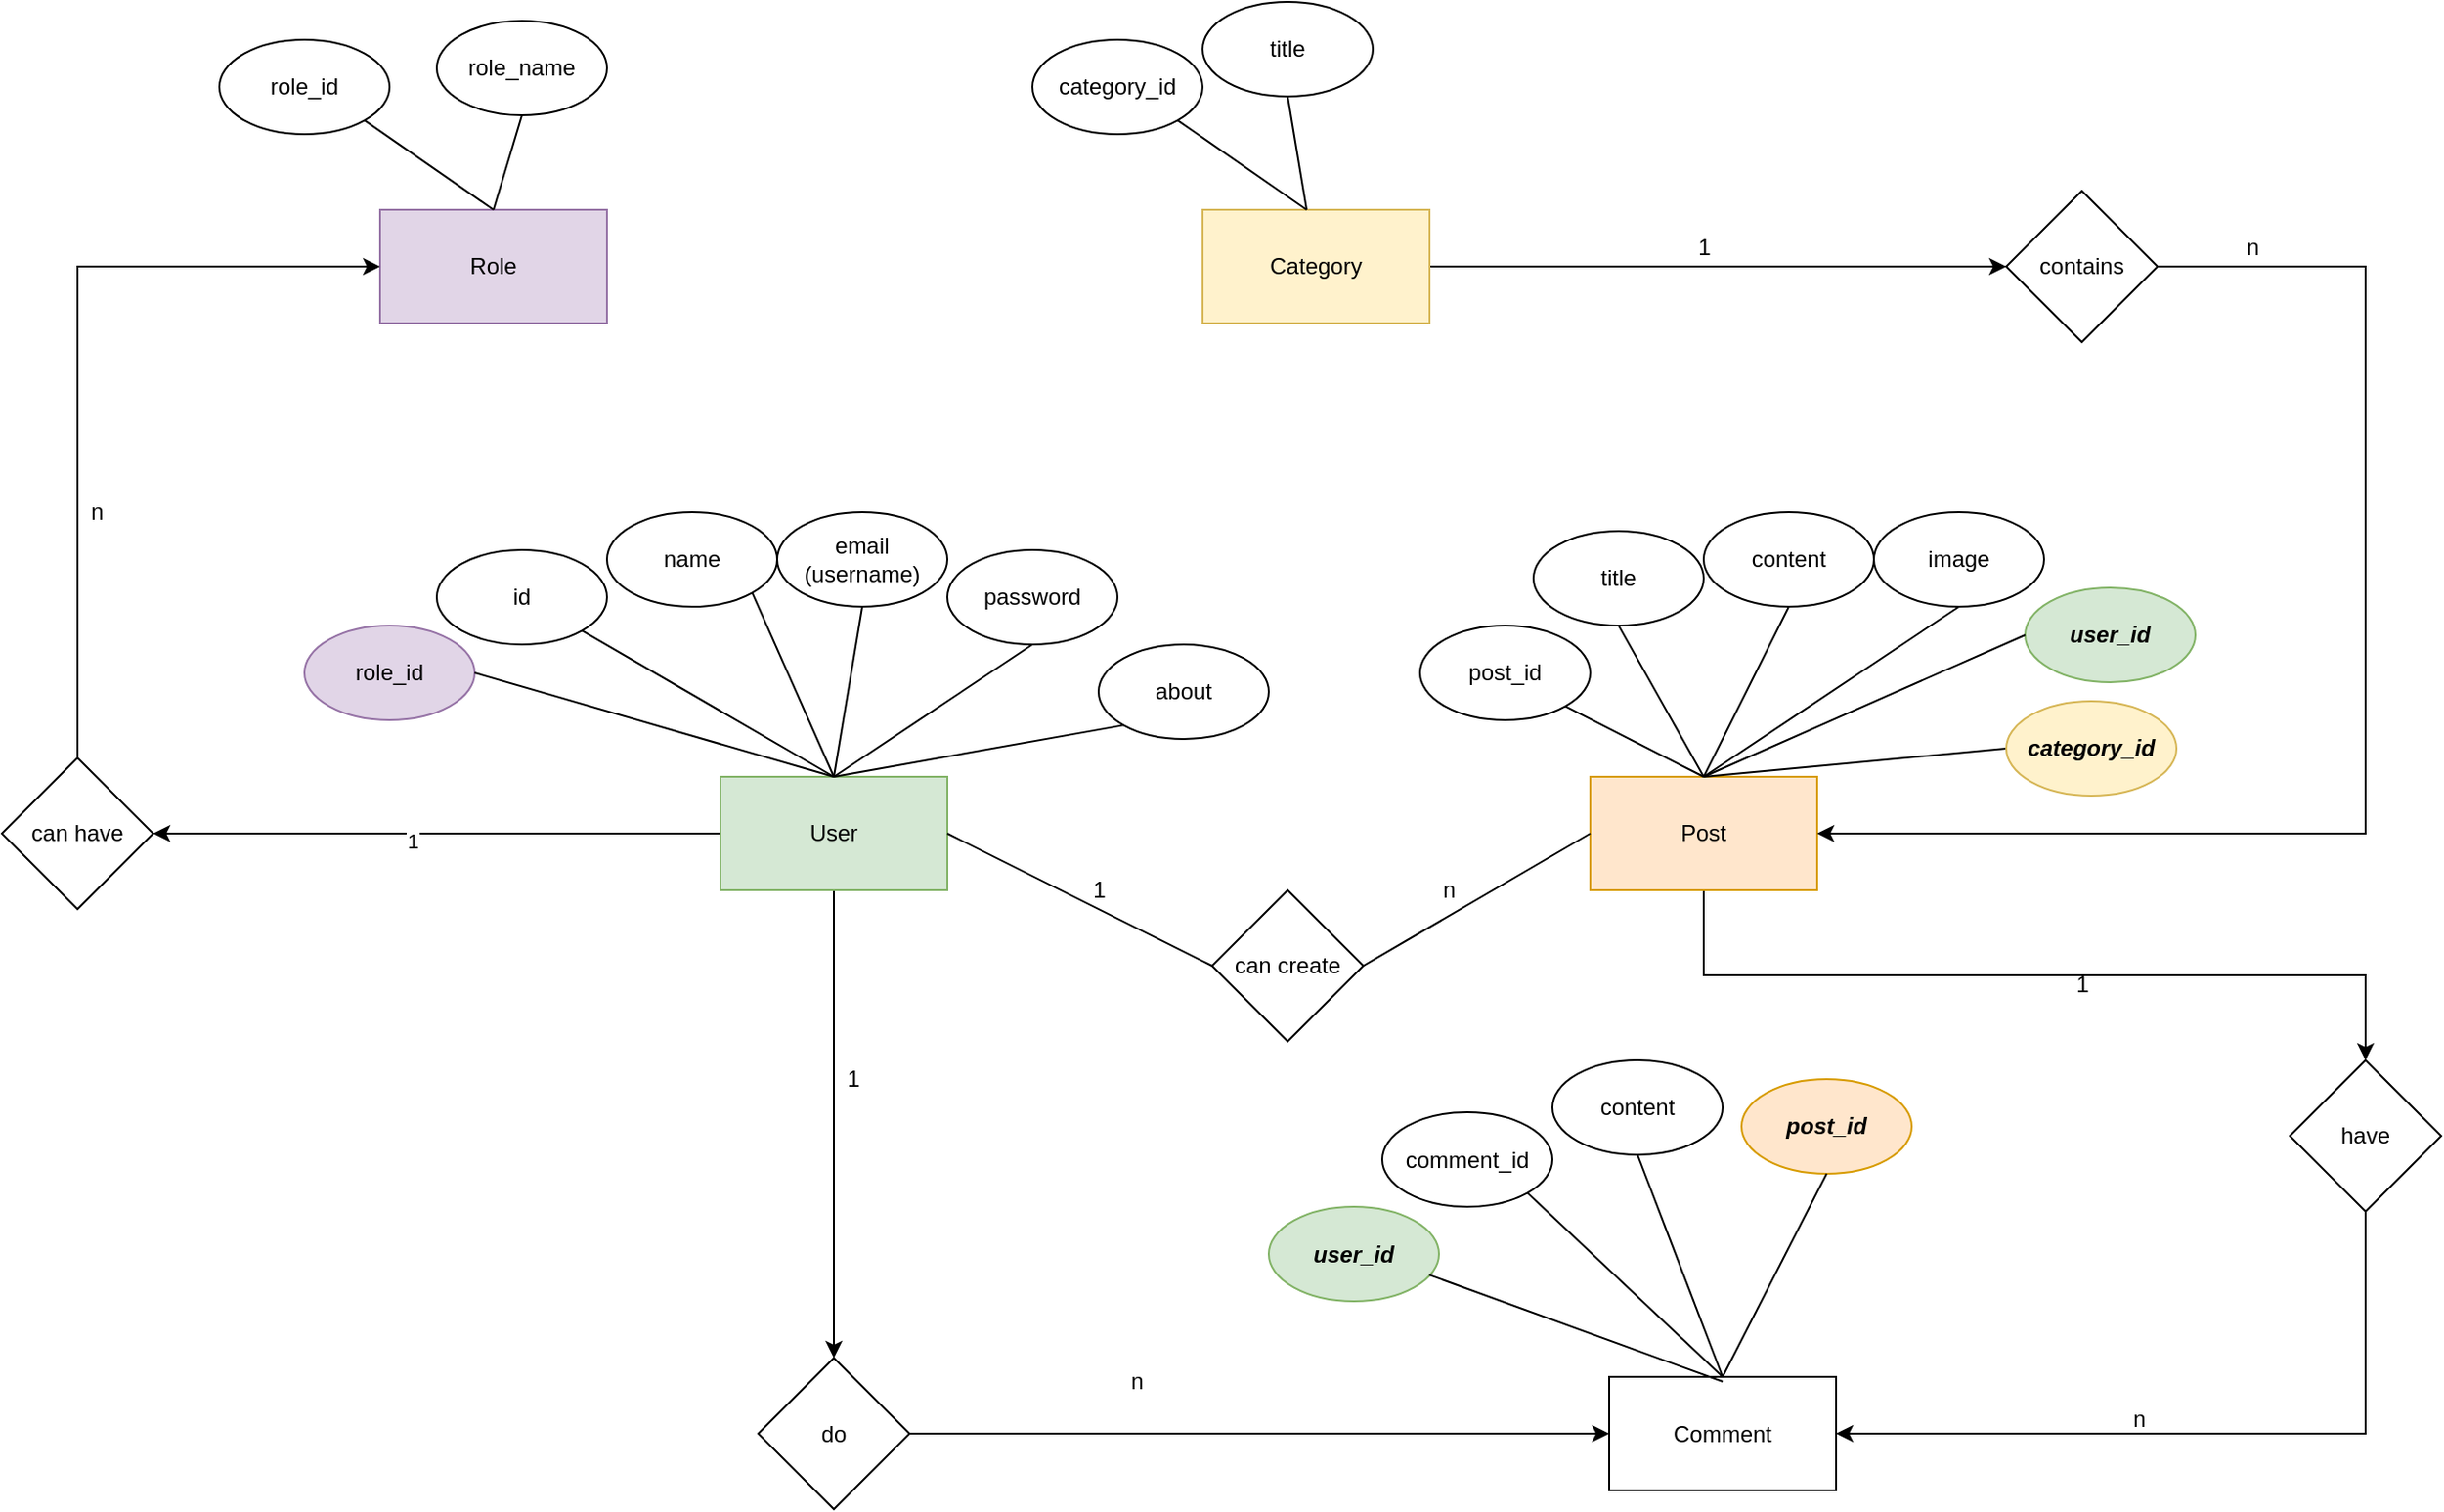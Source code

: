 <mxfile version="18.0.4" type="device"><diagram id="cDpniqaRZYB0sJ-9gYQq" name="Page-1"><mxGraphModel dx="1870" dy="1619" grid="1" gridSize="10" guides="1" tooltips="1" connect="1" arrows="1" fold="1" page="1" pageScale="1" pageWidth="850" pageHeight="1100" math="0" shadow="0"><root><mxCell id="0"/><mxCell id="1" parent="0"/><mxCell id="e-hMKPjmf-VaTKjz0mCG-46" style="edgeStyle=orthogonalEdgeStyle;rounded=0;orthogonalLoop=1;jettySize=auto;html=1;entryX=0.5;entryY=0;entryDx=0;entryDy=0;" edge="1" parent="1" source="e-hMKPjmf-VaTKjz0mCG-1" target="e-hMKPjmf-VaTKjz0mCG-43"><mxGeometry relative="1" as="geometry"><mxPoint x="180" y="540" as="targetPoint"/></mxGeometry></mxCell><mxCell id="e-hMKPjmf-VaTKjz0mCG-83" value="" style="edgeStyle=orthogonalEdgeStyle;rounded=0;orthogonalLoop=1;jettySize=auto;html=1;" edge="1" parent="1" source="e-hMKPjmf-VaTKjz0mCG-1" target="e-hMKPjmf-VaTKjz0mCG-82"><mxGeometry relative="1" as="geometry"/></mxCell><mxCell id="e-hMKPjmf-VaTKjz0mCG-85" value="1" style="edgeLabel;html=1;align=center;verticalAlign=middle;resizable=0;points=[];" vertex="1" connectable="0" parent="e-hMKPjmf-VaTKjz0mCG-83"><mxGeometry x="0.089" y="4" relative="1" as="geometry"><mxPoint as="offset"/></mxGeometry></mxCell><mxCell id="e-hMKPjmf-VaTKjz0mCG-1" value="User" style="rounded=0;whiteSpace=wrap;html=1;fillColor=#d5e8d4;strokeColor=#82b366;" vertex="1" parent="1"><mxGeometry x="120" y="240" width="120" height="60" as="geometry"/></mxCell><mxCell id="e-hMKPjmf-VaTKjz0mCG-2" value="id" style="ellipse;whiteSpace=wrap;html=1;" vertex="1" parent="1"><mxGeometry x="-30" y="120" width="90" height="50" as="geometry"/></mxCell><mxCell id="e-hMKPjmf-VaTKjz0mCG-3" value="" style="endArrow=none;html=1;rounded=0;entryX=1;entryY=1;entryDx=0;entryDy=0;exitX=0.5;exitY=0;exitDx=0;exitDy=0;" edge="1" parent="1" source="e-hMKPjmf-VaTKjz0mCG-1" target="e-hMKPjmf-VaTKjz0mCG-2"><mxGeometry width="50" height="50" relative="1" as="geometry"><mxPoint x="390" y="260" as="sourcePoint"/><mxPoint x="440" y="210" as="targetPoint"/></mxGeometry></mxCell><mxCell id="e-hMKPjmf-VaTKjz0mCG-4" value="name" style="ellipse;whiteSpace=wrap;html=1;" vertex="1" parent="1"><mxGeometry x="60" y="100" width="90" height="50" as="geometry"/></mxCell><mxCell id="e-hMKPjmf-VaTKjz0mCG-5" value="" style="endArrow=none;html=1;rounded=0;entryX=1;entryY=1;entryDx=0;entryDy=0;" edge="1" parent="1" target="e-hMKPjmf-VaTKjz0mCG-4"><mxGeometry width="50" height="50" relative="1" as="geometry"><mxPoint x="180" y="240" as="sourcePoint"/><mxPoint x="550" y="170" as="targetPoint"/></mxGeometry></mxCell><mxCell id="e-hMKPjmf-VaTKjz0mCG-8" value="email&lt;br&gt;(username)" style="ellipse;whiteSpace=wrap;html=1;" vertex="1" parent="1"><mxGeometry x="150" y="100" width="90" height="50" as="geometry"/></mxCell><mxCell id="e-hMKPjmf-VaTKjz0mCG-9" value="" style="endArrow=none;html=1;rounded=0;entryX=0.5;entryY=1;entryDx=0;entryDy=0;exitX=0.5;exitY=0;exitDx=0;exitDy=0;" edge="1" target="e-hMKPjmf-VaTKjz0mCG-8" parent="1" source="e-hMKPjmf-VaTKjz0mCG-1"><mxGeometry width="50" height="50" relative="1" as="geometry"><mxPoint x="290" y="230" as="sourcePoint"/><mxPoint x="660" y="160" as="targetPoint"/></mxGeometry></mxCell><mxCell id="e-hMKPjmf-VaTKjz0mCG-10" value="password" style="ellipse;whiteSpace=wrap;html=1;" vertex="1" parent="1"><mxGeometry x="240" y="120" width="90" height="50" as="geometry"/></mxCell><mxCell id="e-hMKPjmf-VaTKjz0mCG-11" value="" style="endArrow=none;html=1;rounded=0;entryX=0.5;entryY=1;entryDx=0;entryDy=0;exitX=0.5;exitY=0;exitDx=0;exitDy=0;" edge="1" target="e-hMKPjmf-VaTKjz0mCG-10" parent="1" source="e-hMKPjmf-VaTKjz0mCG-1"><mxGeometry width="50" height="50" relative="1" as="geometry"><mxPoint x="400" y="220" as="sourcePoint"/><mxPoint x="770" y="150" as="targetPoint"/></mxGeometry></mxCell><mxCell id="e-hMKPjmf-VaTKjz0mCG-12" value="about" style="ellipse;whiteSpace=wrap;html=1;" vertex="1" parent="1"><mxGeometry x="320" y="170" width="90" height="50" as="geometry"/></mxCell><mxCell id="e-hMKPjmf-VaTKjz0mCG-13" value="" style="endArrow=none;html=1;rounded=0;entryX=0;entryY=1;entryDx=0;entryDy=0;" edge="1" target="e-hMKPjmf-VaTKjz0mCG-12" parent="1"><mxGeometry width="50" height="50" relative="1" as="geometry"><mxPoint x="180" y="240" as="sourcePoint"/><mxPoint x="880" y="180" as="targetPoint"/></mxGeometry></mxCell><mxCell id="e-hMKPjmf-VaTKjz0mCG-50" style="edgeStyle=orthogonalEdgeStyle;rounded=0;orthogonalLoop=1;jettySize=auto;html=1;exitX=0.5;exitY=1;exitDx=0;exitDy=0;" edge="1" parent="1" source="e-hMKPjmf-VaTKjz0mCG-14" target="e-hMKPjmf-VaTKjz0mCG-51"><mxGeometry relative="1" as="geometry"><mxPoint x="990" y="430" as="targetPoint"/></mxGeometry></mxCell><mxCell id="e-hMKPjmf-VaTKjz0mCG-14" value="Post" style="rounded=0;whiteSpace=wrap;html=1;fillColor=#ffe6cc;strokeColor=#d79b00;" vertex="1" parent="1"><mxGeometry x="580" y="240" width="120" height="60" as="geometry"/></mxCell><mxCell id="e-hMKPjmf-VaTKjz0mCG-15" value="post_id" style="ellipse;whiteSpace=wrap;html=1;" vertex="1" parent="1"><mxGeometry x="490" y="160" width="90" height="50" as="geometry"/></mxCell><mxCell id="e-hMKPjmf-VaTKjz0mCG-16" value="" style="endArrow=none;html=1;rounded=0;entryX=1;entryY=1;entryDx=0;entryDy=0;exitX=0.5;exitY=0;exitDx=0;exitDy=0;" edge="1" target="e-hMKPjmf-VaTKjz0mCG-15" parent="1" source="e-hMKPjmf-VaTKjz0mCG-14"><mxGeometry width="50" height="50" relative="1" as="geometry"><mxPoint x="635.74" y="265" as="sourcePoint"/><mxPoint x="980" y="170" as="targetPoint"/></mxGeometry></mxCell><mxCell id="e-hMKPjmf-VaTKjz0mCG-17" value="title" style="ellipse;whiteSpace=wrap;html=1;" vertex="1" parent="1"><mxGeometry x="550" y="110" width="90" height="50" as="geometry"/></mxCell><mxCell id="e-hMKPjmf-VaTKjz0mCG-18" value="" style="endArrow=none;html=1;rounded=0;entryX=0.5;entryY=1;entryDx=0;entryDy=0;exitX=0.5;exitY=0;exitDx=0;exitDy=0;" edge="1" target="e-hMKPjmf-VaTKjz0mCG-17" parent="1" source="e-hMKPjmf-VaTKjz0mCG-14"><mxGeometry width="50" height="50" relative="1" as="geometry"><mxPoint x="720" y="195" as="sourcePoint"/><mxPoint x="1060" y="125" as="targetPoint"/></mxGeometry></mxCell><mxCell id="e-hMKPjmf-VaTKjz0mCG-19" value="content" style="ellipse;whiteSpace=wrap;html=1;" vertex="1" parent="1"><mxGeometry x="640" y="100" width="90" height="50" as="geometry"/></mxCell><mxCell id="e-hMKPjmf-VaTKjz0mCG-20" value="" style="endArrow=none;html=1;rounded=0;entryX=0.5;entryY=1;entryDx=0;entryDy=0;exitX=0.5;exitY=0;exitDx=0;exitDy=0;" edge="1" target="e-hMKPjmf-VaTKjz0mCG-19" parent="1" source="e-hMKPjmf-VaTKjz0mCG-14"><mxGeometry width="50" height="50" relative="1" as="geometry"><mxPoint x="740" y="237.5" as="sourcePoint"/><mxPoint x="1160" y="122.5" as="targetPoint"/></mxGeometry></mxCell><mxCell id="e-hMKPjmf-VaTKjz0mCG-21" value="image" style="ellipse;whiteSpace=wrap;html=1;" vertex="1" parent="1"><mxGeometry x="730" y="100" width="90" height="50" as="geometry"/></mxCell><mxCell id="e-hMKPjmf-VaTKjz0mCG-22" value="" style="endArrow=none;html=1;rounded=0;entryX=0.5;entryY=1;entryDx=0;entryDy=0;exitX=0.5;exitY=0;exitDx=0;exitDy=0;" edge="1" target="e-hMKPjmf-VaTKjz0mCG-21" parent="1" source="e-hMKPjmf-VaTKjz0mCG-14"><mxGeometry width="50" height="50" relative="1" as="geometry"><mxPoint x="740" y="247.5" as="sourcePoint"/><mxPoint x="1260" y="130" as="targetPoint"/></mxGeometry></mxCell><mxCell id="e-hMKPjmf-VaTKjz0mCG-23" value="&lt;b&gt;&lt;i&gt;user_id&lt;/i&gt;&lt;/b&gt;" style="ellipse;whiteSpace=wrap;html=1;fillColor=#d5e8d4;strokeColor=#82b366;" vertex="1" parent="1"><mxGeometry x="810" y="140" width="90" height="50" as="geometry"/></mxCell><mxCell id="e-hMKPjmf-VaTKjz0mCG-24" value="" style="endArrow=none;html=1;rounded=0;entryX=0;entryY=0.5;entryDx=0;entryDy=0;exitX=0.5;exitY=0;exitDx=0;exitDy=0;" edge="1" target="e-hMKPjmf-VaTKjz0mCG-23" parent="1" source="e-hMKPjmf-VaTKjz0mCG-14"><mxGeometry width="50" height="50" relative="1" as="geometry"><mxPoint x="710" y="320" as="sourcePoint"/><mxPoint x="1330" y="210" as="targetPoint"/></mxGeometry></mxCell><mxCell id="e-hMKPjmf-VaTKjz0mCG-25" value="can create" style="rhombus;whiteSpace=wrap;html=1;" vertex="1" parent="1"><mxGeometry x="380" y="300" width="80" height="80" as="geometry"/></mxCell><mxCell id="e-hMKPjmf-VaTKjz0mCG-26" value="" style="endArrow=none;html=1;rounded=0;entryX=0;entryY=0.5;entryDx=0;entryDy=0;exitX=1;exitY=0.5;exitDx=0;exitDy=0;" edge="1" parent="1" source="e-hMKPjmf-VaTKjz0mCG-1" target="e-hMKPjmf-VaTKjz0mCG-25"><mxGeometry width="50" height="50" relative="1" as="geometry"><mxPoint x="390" y="260" as="sourcePoint"/><mxPoint x="440" y="210" as="targetPoint"/></mxGeometry></mxCell><mxCell id="e-hMKPjmf-VaTKjz0mCG-28" value="" style="endArrow=none;html=1;rounded=0;entryX=0;entryY=0.5;entryDx=0;entryDy=0;exitX=1;exitY=0.5;exitDx=0;exitDy=0;" edge="1" parent="1" source="e-hMKPjmf-VaTKjz0mCG-25" target="e-hMKPjmf-VaTKjz0mCG-14"><mxGeometry width="50" height="50" relative="1" as="geometry"><mxPoint x="425" y="250" as="sourcePoint"/><mxPoint x="565" y="320" as="targetPoint"/></mxGeometry></mxCell><mxCell id="e-hMKPjmf-VaTKjz0mCG-29" value="1" style="text;html=1;align=center;verticalAlign=middle;resizable=0;points=[];autosize=1;strokeColor=none;fillColor=none;" vertex="1" parent="1"><mxGeometry x="310" y="290" width="20" height="20" as="geometry"/></mxCell><mxCell id="e-hMKPjmf-VaTKjz0mCG-30" value="n" style="text;html=1;align=center;verticalAlign=middle;resizable=0;points=[];autosize=1;strokeColor=none;fillColor=none;" vertex="1" parent="1"><mxGeometry x="495" y="290" width="20" height="20" as="geometry"/></mxCell><mxCell id="e-hMKPjmf-VaTKjz0mCG-31" value="Comment" style="rounded=0;whiteSpace=wrap;html=1;" vertex="1" parent="1"><mxGeometry x="590" y="557.5" width="120" height="60" as="geometry"/></mxCell><mxCell id="e-hMKPjmf-VaTKjz0mCG-32" value="comment_id" style="ellipse;whiteSpace=wrap;html=1;" vertex="1" parent="1"><mxGeometry x="470" y="417.5" width="90" height="50" as="geometry"/></mxCell><mxCell id="e-hMKPjmf-VaTKjz0mCG-33" value="" style="endArrow=none;html=1;rounded=0;entryX=1;entryY=1;entryDx=0;entryDy=0;exitX=0.5;exitY=0;exitDx=0;exitDy=0;" edge="1" source="e-hMKPjmf-VaTKjz0mCG-31" target="e-hMKPjmf-VaTKjz0mCG-32" parent="1"><mxGeometry width="50" height="50" relative="1" as="geometry"><mxPoint x="645.74" y="582.5" as="sourcePoint"/><mxPoint x="990" y="487.5" as="targetPoint"/></mxGeometry></mxCell><mxCell id="e-hMKPjmf-VaTKjz0mCG-34" value="content" style="ellipse;whiteSpace=wrap;html=1;" vertex="1" parent="1"><mxGeometry x="560" y="390" width="90" height="50" as="geometry"/></mxCell><mxCell id="e-hMKPjmf-VaTKjz0mCG-35" value="" style="endArrow=none;html=1;rounded=0;entryX=0.5;entryY=1;entryDx=0;entryDy=0;exitX=0.5;exitY=0;exitDx=0;exitDy=0;" edge="1" source="e-hMKPjmf-VaTKjz0mCG-31" target="e-hMKPjmf-VaTKjz0mCG-34" parent="1"><mxGeometry width="50" height="50" relative="1" as="geometry"><mxPoint x="730" y="512.5" as="sourcePoint"/><mxPoint x="1070" y="442.5" as="targetPoint"/></mxGeometry></mxCell><mxCell id="e-hMKPjmf-VaTKjz0mCG-36" value="&lt;b&gt;&lt;i&gt;post_id&lt;/i&gt;&lt;/b&gt;" style="ellipse;whiteSpace=wrap;html=1;fillColor=#ffe6cc;strokeColor=#d79b00;" vertex="1" parent="1"><mxGeometry x="660" y="400" width="90" height="50" as="geometry"/></mxCell><mxCell id="e-hMKPjmf-VaTKjz0mCG-37" value="" style="endArrow=none;html=1;rounded=0;entryX=0.5;entryY=1;entryDx=0;entryDy=0;exitX=0.5;exitY=0;exitDx=0;exitDy=0;" edge="1" source="e-hMKPjmf-VaTKjz0mCG-31" target="e-hMKPjmf-VaTKjz0mCG-36" parent="1"><mxGeometry width="50" height="50" relative="1" as="geometry"><mxPoint x="750" y="555" as="sourcePoint"/><mxPoint x="1170" y="440" as="targetPoint"/></mxGeometry></mxCell><mxCell id="e-hMKPjmf-VaTKjz0mCG-38" value="&lt;b&gt;&lt;i&gt;user_id&lt;/i&gt;&lt;/b&gt;" style="ellipse;whiteSpace=wrap;html=1;fillColor=#d5e8d4;strokeColor=#82b366;" vertex="1" parent="1"><mxGeometry x="410" y="467.5" width="90" height="50" as="geometry"/></mxCell><mxCell id="e-hMKPjmf-VaTKjz0mCG-39" value="" style="endArrow=none;html=1;rounded=0;entryX=0.943;entryY=0.721;entryDx=0;entryDy=0;exitX=0.5;exitY=0;exitDx=0;exitDy=0;entryPerimeter=0;" edge="1" target="e-hMKPjmf-VaTKjz0mCG-38" parent="1"><mxGeometry width="50" height="50" relative="1" as="geometry"><mxPoint x="650" y="560" as="sourcePoint"/><mxPoint x="1270" y="450" as="targetPoint"/></mxGeometry></mxCell><mxCell id="e-hMKPjmf-VaTKjz0mCG-47" style="edgeStyle=orthogonalEdgeStyle;rounded=0;orthogonalLoop=1;jettySize=auto;html=1;" edge="1" parent="1" source="e-hMKPjmf-VaTKjz0mCG-43" target="e-hMKPjmf-VaTKjz0mCG-31"><mxGeometry relative="1" as="geometry"/></mxCell><mxCell id="e-hMKPjmf-VaTKjz0mCG-43" value="do" style="rhombus;whiteSpace=wrap;html=1;rounded=0;" vertex="1" parent="1"><mxGeometry x="140" y="547.5" width="80" height="80" as="geometry"/></mxCell><mxCell id="e-hMKPjmf-VaTKjz0mCG-48" value="1" style="text;html=1;align=center;verticalAlign=middle;resizable=0;points=[];autosize=1;strokeColor=none;fillColor=none;" vertex="1" parent="1"><mxGeometry x="180" y="390" width="20" height="20" as="geometry"/></mxCell><mxCell id="e-hMKPjmf-VaTKjz0mCG-49" value="n" style="text;html=1;align=center;verticalAlign=middle;resizable=0;points=[];autosize=1;strokeColor=none;fillColor=none;" vertex="1" parent="1"><mxGeometry x="330" y="550" width="20" height="20" as="geometry"/></mxCell><mxCell id="e-hMKPjmf-VaTKjz0mCG-52" style="edgeStyle=orthogonalEdgeStyle;rounded=0;orthogonalLoop=1;jettySize=auto;html=1;entryX=1;entryY=0.5;entryDx=0;entryDy=0;exitX=0.5;exitY=1;exitDx=0;exitDy=0;" edge="1" parent="1" source="e-hMKPjmf-VaTKjz0mCG-51" target="e-hMKPjmf-VaTKjz0mCG-31"><mxGeometry relative="1" as="geometry"/></mxCell><mxCell id="e-hMKPjmf-VaTKjz0mCG-51" value="have" style="rhombus;whiteSpace=wrap;html=1;" vertex="1" parent="1"><mxGeometry x="950" y="390" width="80" height="80" as="geometry"/></mxCell><mxCell id="e-hMKPjmf-VaTKjz0mCG-53" value="n" style="text;html=1;align=center;verticalAlign=middle;resizable=0;points=[];autosize=1;strokeColor=none;fillColor=none;" vertex="1" parent="1"><mxGeometry x="860" y="570" width="20" height="20" as="geometry"/></mxCell><mxCell id="e-hMKPjmf-VaTKjz0mCG-54" value="1" style="text;html=1;align=center;verticalAlign=middle;resizable=0;points=[];autosize=1;strokeColor=none;fillColor=none;" vertex="1" parent="1"><mxGeometry x="830" y="340" width="20" height="20" as="geometry"/></mxCell><mxCell id="e-hMKPjmf-VaTKjz0mCG-63" value="" style="edgeStyle=orthogonalEdgeStyle;rounded=0;orthogonalLoop=1;jettySize=auto;html=1;" edge="1" parent="1" source="e-hMKPjmf-VaTKjz0mCG-55" target="e-hMKPjmf-VaTKjz0mCG-62"><mxGeometry relative="1" as="geometry"/></mxCell><mxCell id="e-hMKPjmf-VaTKjz0mCG-55" value="Category" style="rounded=0;whiteSpace=wrap;html=1;fillColor=#fff2cc;strokeColor=#d6b656;" vertex="1" parent="1"><mxGeometry x="375" y="-60" width="120" height="60" as="geometry"/></mxCell><mxCell id="e-hMKPjmf-VaTKjz0mCG-56" value="category_id" style="ellipse;whiteSpace=wrap;html=1;" vertex="1" parent="1"><mxGeometry x="285" y="-150" width="90" height="50" as="geometry"/></mxCell><mxCell id="e-hMKPjmf-VaTKjz0mCG-57" value="" style="endArrow=none;html=1;rounded=0;entryX=1;entryY=1;entryDx=0;entryDy=0;exitX=0.5;exitY=0;exitDx=0;exitDy=0;" edge="1" target="e-hMKPjmf-VaTKjz0mCG-56" parent="1"><mxGeometry width="50" height="50" relative="1" as="geometry"><mxPoint x="430.0" y="-60" as="sourcePoint"/><mxPoint x="770" y="-130" as="targetPoint"/></mxGeometry></mxCell><mxCell id="e-hMKPjmf-VaTKjz0mCG-58" value="title" style="ellipse;whiteSpace=wrap;html=1;" vertex="1" parent="1"><mxGeometry x="375" y="-170" width="90" height="50" as="geometry"/></mxCell><mxCell id="e-hMKPjmf-VaTKjz0mCG-59" value="" style="endArrow=none;html=1;rounded=0;entryX=0.5;entryY=1;entryDx=0;entryDy=0;" edge="1" target="e-hMKPjmf-VaTKjz0mCG-58" parent="1"><mxGeometry width="50" height="50" relative="1" as="geometry"><mxPoint x="430" y="-60" as="sourcePoint"/><mxPoint x="865" y="-175" as="targetPoint"/></mxGeometry></mxCell><mxCell id="e-hMKPjmf-VaTKjz0mCG-67" style="edgeStyle=orthogonalEdgeStyle;rounded=0;orthogonalLoop=1;jettySize=auto;html=1;entryX=1;entryY=0.5;entryDx=0;entryDy=0;" edge="1" parent="1" source="e-hMKPjmf-VaTKjz0mCG-62" target="e-hMKPjmf-VaTKjz0mCG-14"><mxGeometry relative="1" as="geometry"><Array as="points"><mxPoint x="990" y="-30"/><mxPoint x="990" y="270"/></Array></mxGeometry></mxCell><mxCell id="e-hMKPjmf-VaTKjz0mCG-62" value="contains" style="rhombus;whiteSpace=wrap;html=1;rounded=0;" vertex="1" parent="1"><mxGeometry x="800" y="-70" width="80" height="80" as="geometry"/></mxCell><mxCell id="e-hMKPjmf-VaTKjz0mCG-68" value="1" style="text;html=1;align=center;verticalAlign=middle;resizable=0;points=[];autosize=1;strokeColor=none;fillColor=none;" vertex="1" parent="1"><mxGeometry x="630" y="-50" width="20" height="20" as="geometry"/></mxCell><mxCell id="e-hMKPjmf-VaTKjz0mCG-69" value="n" style="text;html=1;align=center;verticalAlign=middle;resizable=0;points=[];autosize=1;strokeColor=none;fillColor=none;" vertex="1" parent="1"><mxGeometry x="920" y="-50" width="20" height="20" as="geometry"/></mxCell><mxCell id="e-hMKPjmf-VaTKjz0mCG-70" value="" style="endArrow=none;html=1;rounded=0;entryX=0;entryY=0.5;entryDx=0;entryDy=0;exitX=0.5;exitY=0;exitDx=0;exitDy=0;" edge="1" target="e-hMKPjmf-VaTKjz0mCG-71" parent="1" source="e-hMKPjmf-VaTKjz0mCG-14"><mxGeometry width="50" height="50" relative="1" as="geometry"><mxPoint x="680" y="300" as="sourcePoint"/><mxPoint x="1370" y="270" as="targetPoint"/></mxGeometry></mxCell><mxCell id="e-hMKPjmf-VaTKjz0mCG-71" value="&lt;b&gt;&lt;i&gt;category_id&lt;/i&gt;&lt;/b&gt;" style="ellipse;whiteSpace=wrap;html=1;fillColor=#fff2cc;strokeColor=#d6b656;" vertex="1" parent="1"><mxGeometry x="800" y="200" width="90" height="50" as="geometry"/></mxCell><mxCell id="e-hMKPjmf-VaTKjz0mCG-72" value="Role" style="rounded=0;whiteSpace=wrap;html=1;fillColor=#e1d5e7;strokeColor=#9673a6;" vertex="1" parent="1"><mxGeometry x="-60" y="-60" width="120" height="60" as="geometry"/></mxCell><mxCell id="e-hMKPjmf-VaTKjz0mCG-73" value="role_id" style="ellipse;whiteSpace=wrap;html=1;" vertex="1" parent="1"><mxGeometry x="-145" y="-150" width="90" height="50" as="geometry"/></mxCell><mxCell id="e-hMKPjmf-VaTKjz0mCG-74" value="" style="endArrow=none;html=1;rounded=0;entryX=1;entryY=1;entryDx=0;entryDy=0;exitX=0.5;exitY=0;exitDx=0;exitDy=0;" edge="1" target="e-hMKPjmf-VaTKjz0mCG-73" parent="1"><mxGeometry width="50" height="50" relative="1" as="geometry"><mxPoint x="-4.547e-13" y="-60" as="sourcePoint"/><mxPoint x="340" y="-130" as="targetPoint"/></mxGeometry></mxCell><mxCell id="e-hMKPjmf-VaTKjz0mCG-77" value="role_name" style="ellipse;whiteSpace=wrap;html=1;" vertex="1" parent="1"><mxGeometry x="-30" y="-160" width="90" height="50" as="geometry"/></mxCell><mxCell id="e-hMKPjmf-VaTKjz0mCG-78" value="" style="endArrow=none;html=1;rounded=0;entryX=0.5;entryY=1;entryDx=0;entryDy=0;" edge="1" target="e-hMKPjmf-VaTKjz0mCG-77" parent="1"><mxGeometry width="50" height="50" relative="1" as="geometry"><mxPoint y="-60" as="sourcePoint"/><mxPoint x="435" y="-175" as="targetPoint"/></mxGeometry></mxCell><mxCell id="e-hMKPjmf-VaTKjz0mCG-79" value="role_id" style="ellipse;whiteSpace=wrap;html=1;fillColor=#e1d5e7;strokeColor=#9673a6;" vertex="1" parent="1"><mxGeometry x="-100" y="160" width="90" height="50" as="geometry"/></mxCell><mxCell id="e-hMKPjmf-VaTKjz0mCG-80" value="" style="endArrow=none;html=1;rounded=0;entryX=1;entryY=0.5;entryDx=0;entryDy=0;" edge="1" target="e-hMKPjmf-VaTKjz0mCG-79" parent="1"><mxGeometry width="50" height="50" relative="1" as="geometry"><mxPoint x="180" y="240" as="sourcePoint"/><mxPoint x="420" y="280" as="targetPoint"/></mxGeometry></mxCell><mxCell id="e-hMKPjmf-VaTKjz0mCG-84" style="edgeStyle=orthogonalEdgeStyle;rounded=0;orthogonalLoop=1;jettySize=auto;html=1;entryX=0;entryY=0.5;entryDx=0;entryDy=0;exitX=0.5;exitY=0;exitDx=0;exitDy=0;" edge="1" parent="1" source="e-hMKPjmf-VaTKjz0mCG-82" target="e-hMKPjmf-VaTKjz0mCG-72"><mxGeometry relative="1" as="geometry"><mxPoint x="-220" y="220" as="sourcePoint"/></mxGeometry></mxCell><mxCell id="e-hMKPjmf-VaTKjz0mCG-82" value="can have" style="rhombus;whiteSpace=wrap;html=1;rounded=0;" vertex="1" parent="1"><mxGeometry x="-260" y="230" width="80" height="80" as="geometry"/></mxCell><mxCell id="e-hMKPjmf-VaTKjz0mCG-86" value="n" style="text;html=1;align=center;verticalAlign=middle;resizable=0;points=[];autosize=1;strokeColor=none;fillColor=none;" vertex="1" parent="1"><mxGeometry x="-220" y="90" width="20" height="20" as="geometry"/></mxCell></root></mxGraphModel></diagram></mxfile>